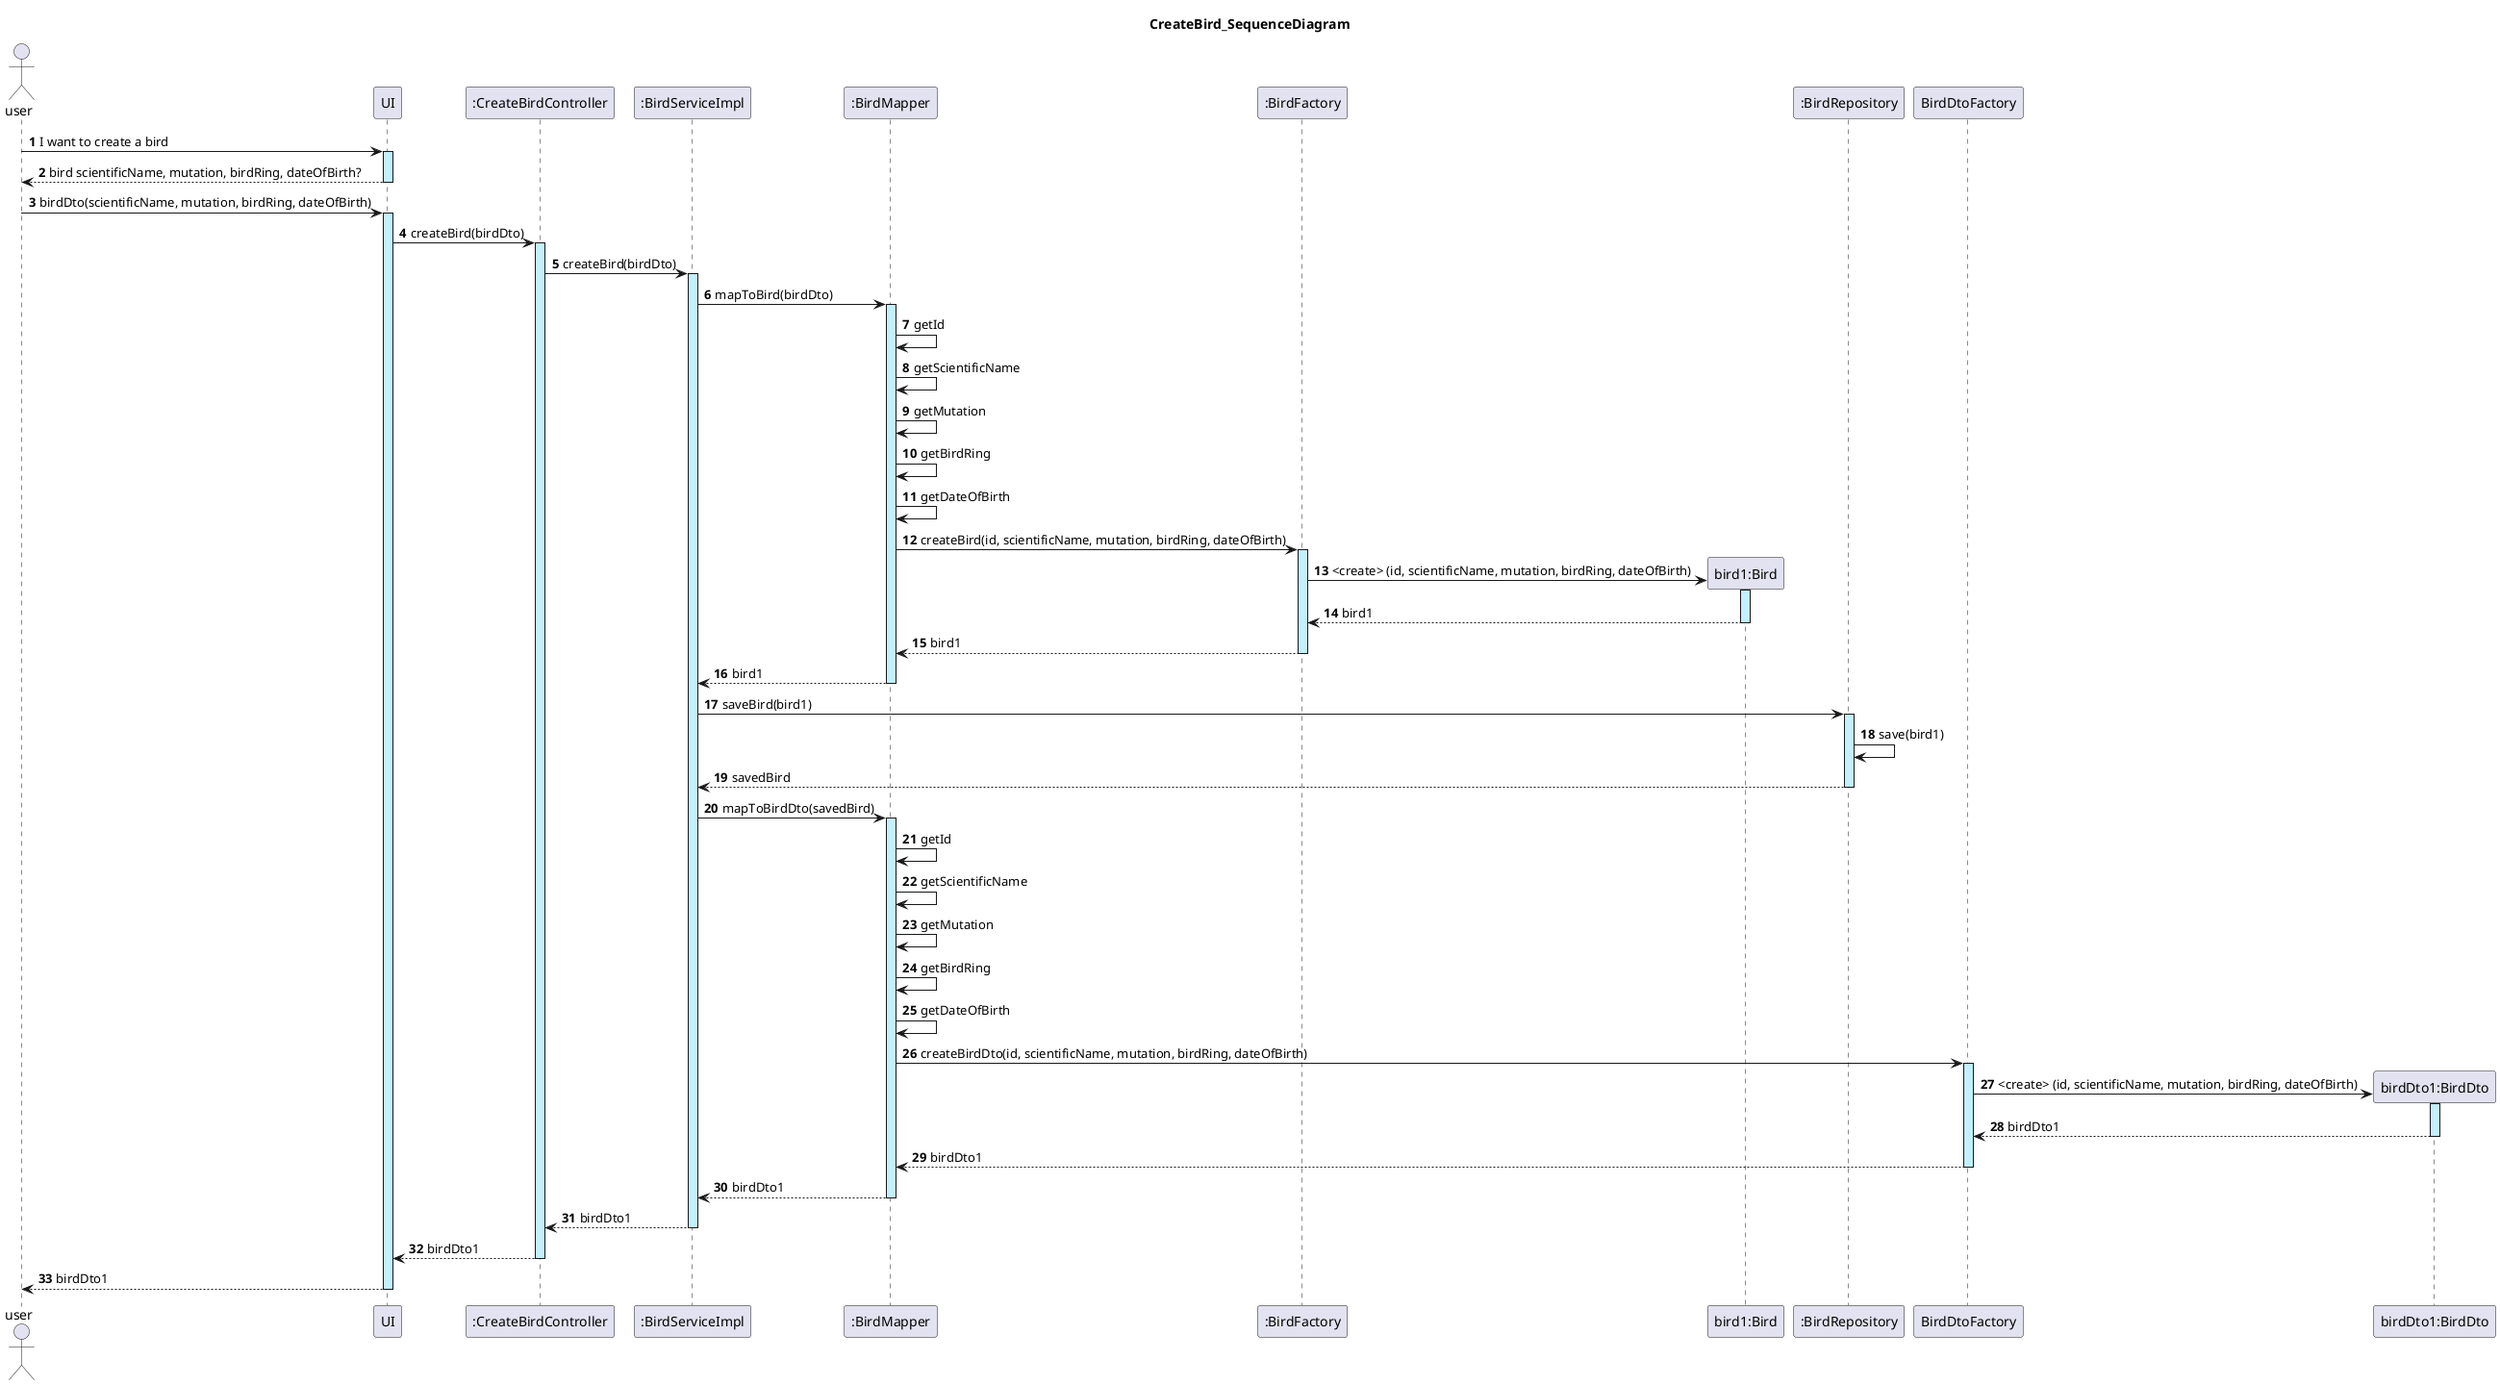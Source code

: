 @startuml
actor user
autonumber

title: CreateBird_SequenceDiagram

user -> UI ++ #application : I want to create a bird
UI --> user -- : bird scientificName, mutation, birdRing, dateOfBirth?
user -> UI ++ #application : birdDto(scientificName, mutation, birdRing, dateOfBirth)
UI -> ":CreateBirdController" as CreateBirdController ++ #application : createBird(birdDto)

CreateBirdController -> ":BirdServiceImpl" as BirdServiceImpl ++ #application : createBird(birdDto)
BirdServiceImpl -> ":BirdMapper" as BirdMapper ++ #application : mapToBird(birdDto)

BirdMapper -> BirdMapper : getId
BirdMapper -> BirdMapper : getScientificName
BirdMapper -> BirdMapper : getMutation
BirdMapper -> BirdMapper : getBirdRing
BirdMapper -> BirdMapper : getDateOfBirth
BirdMapper -> ":BirdFactory" as BirdFactory ++ #application : createBird(id, scientificName, mutation, birdRing, dateOfBirth)

create "bird1:Bird" as Bird
BirdFactory -> Bird ++ #application : <create> (id, scientificName, mutation, birdRing, dateOfBirth)
Bird --> BirdFactory -- : bird1
BirdFactory --> BirdMapper -- : bird1
BirdMapper --> BirdServiceImpl -- : bird1
BirdServiceImpl -> ":BirdRepository" as BirdRepository ++ #application : saveBird(bird1)
BirdRepository -> BirdRepository : save(bird1)
BirdRepository --> BirdServiceImpl  -- : savedBird

BirdServiceImpl -> BirdMapper ++ #application : mapToBirdDto(savedBird)
BirdMapper -> BirdMapper : getId
BirdMapper -> BirdMapper : getScientificName
BirdMapper -> BirdMapper : getMutation
BirdMapper -> BirdMapper : getBirdRing
BirdMapper -> BirdMapper : getDateOfBirth
BirdMapper -> "BirdDtoFactory" as BirdDtoFactory ++ #application : createBirdDto(id, scientificName, mutation, birdRing, dateOfBirth)

create "birdDto1:BirdDto" as BirdDto
BirdDtoFactory -> BirdDto ++ #application : <create> (id, scientificName, mutation, birdRing, dateOfBirth)
BirdDto --> BirdDtoFactory -- : birdDto1
BirdDtoFactory --> BirdMapper -- : birdDto1
BirdMapper --> BirdServiceImpl -- :birdDto1
BirdServiceImpl --> CreateBirdController -- : birdDto1
CreateBirdController --> UI -- : birdDto1
UI --> user -- : birdDto1
@enduml